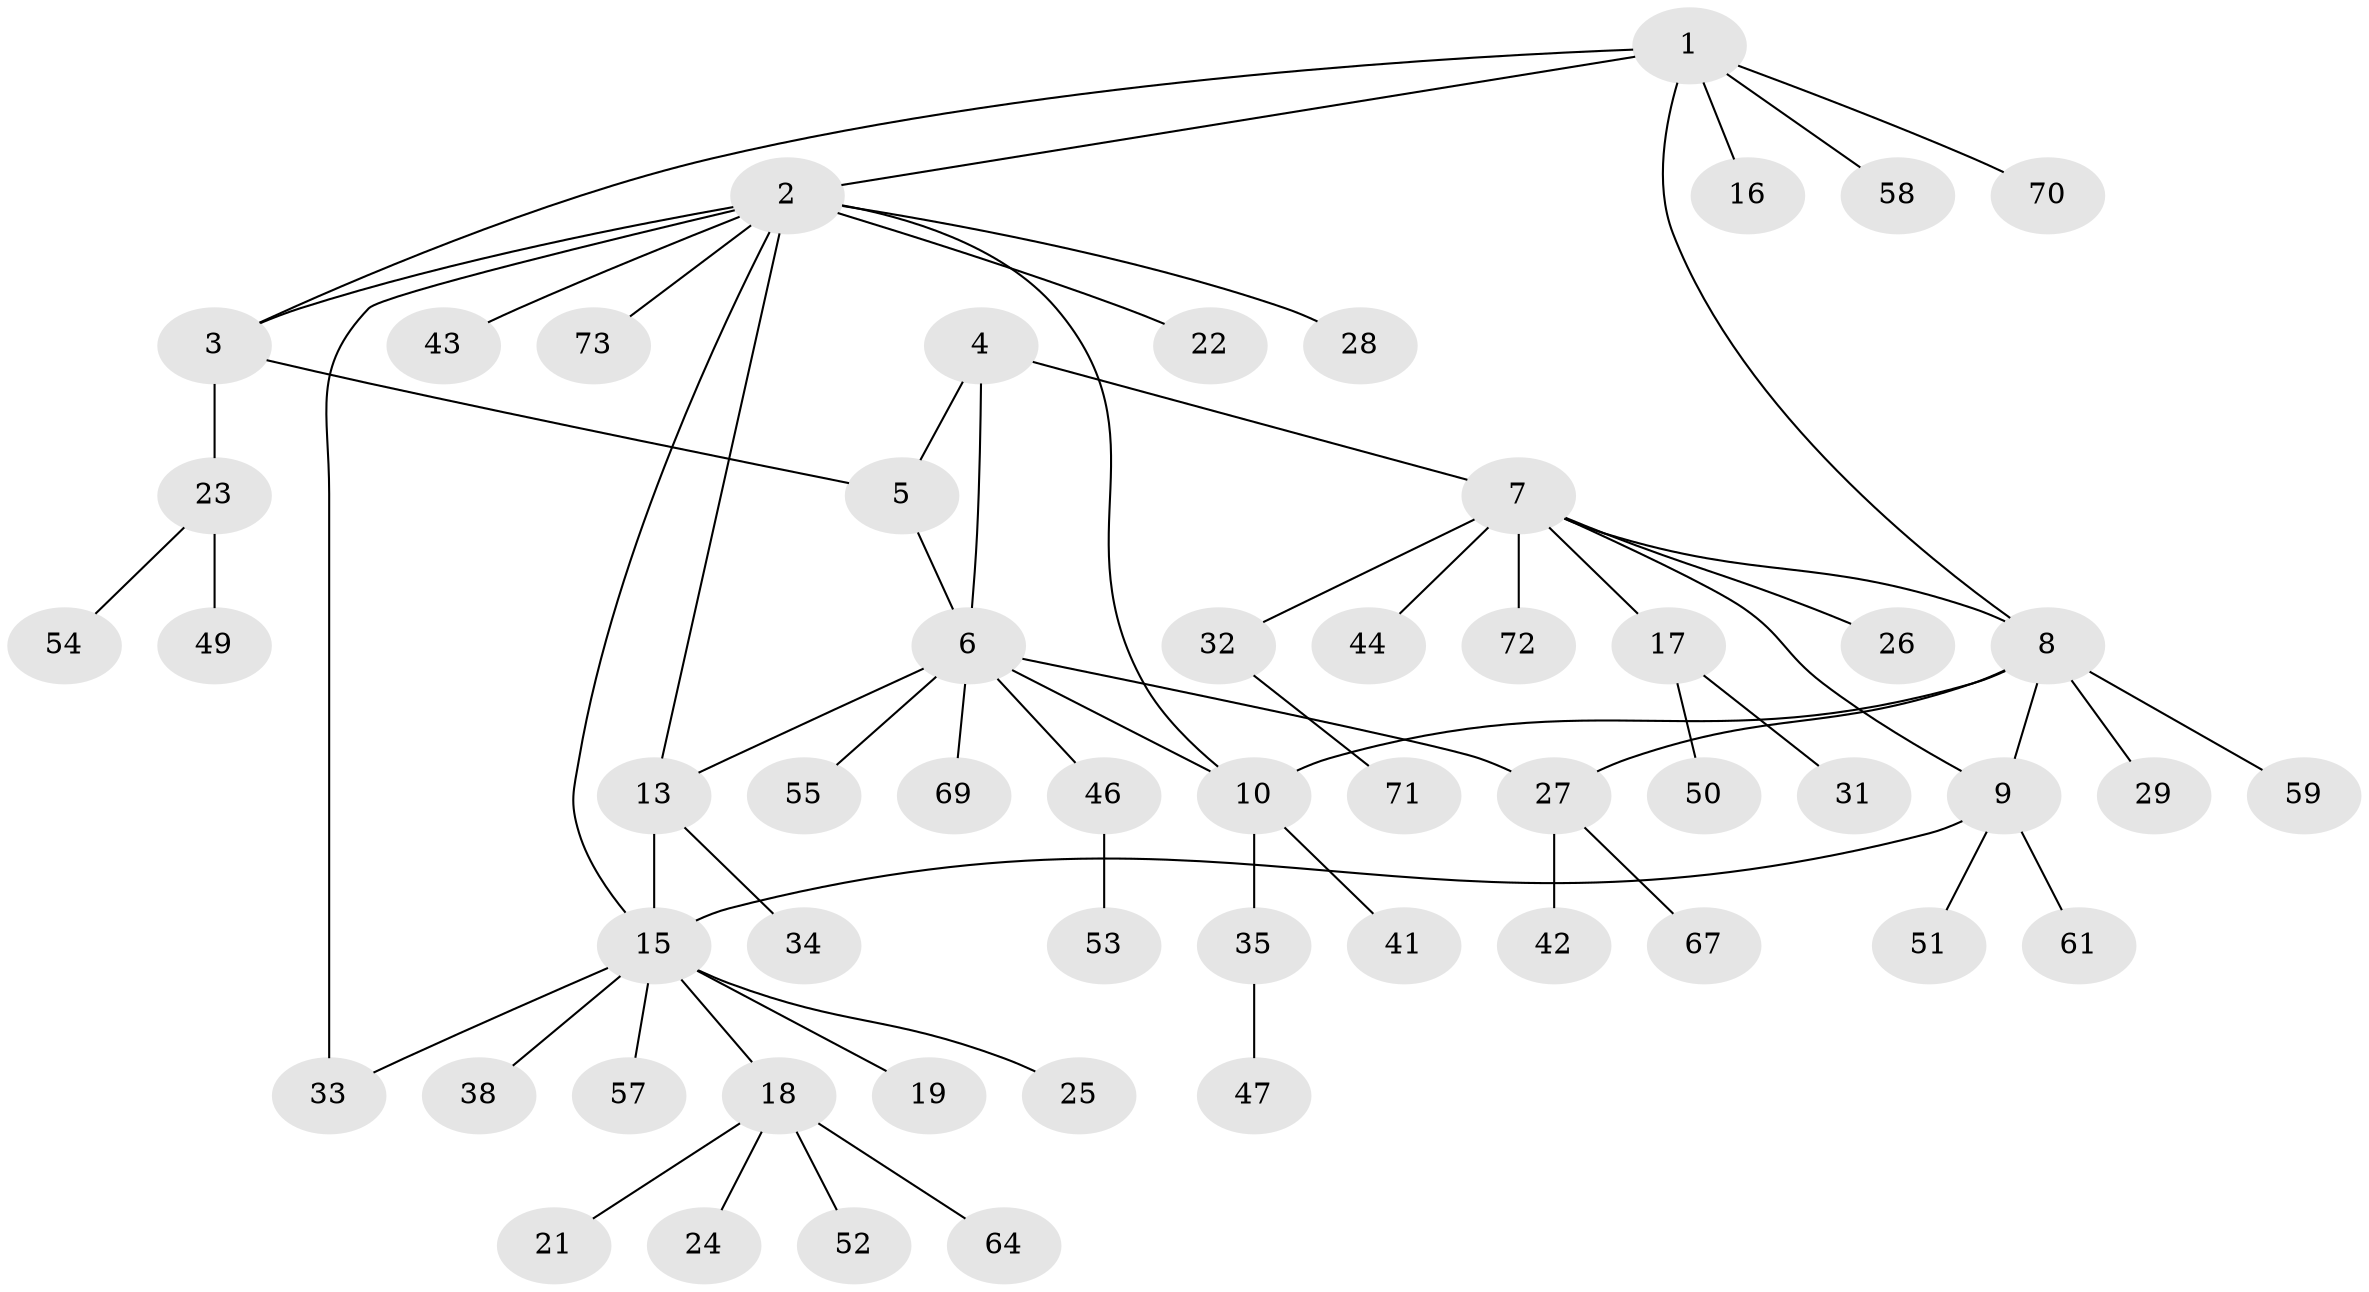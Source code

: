 // original degree distribution, {7: 0.0410958904109589, 6: 0.0547945205479452, 4: 0.0821917808219178, 9: 0.0136986301369863, 8: 0.0136986301369863, 2: 0.0547945205479452, 3: 0.0821917808219178, 11: 0.0136986301369863, 1: 0.6438356164383562}
// Generated by graph-tools (version 1.1) at 2025/42/03/06/25 10:42:13]
// undirected, 55 vertices, 65 edges
graph export_dot {
graph [start="1"]
  node [color=gray90,style=filled];
  1 [super="+39"];
  2 [super="+12"];
  3;
  4 [super="+63"];
  5 [super="+45"];
  6 [super="+56"];
  7 [super="+20"];
  8 [super="+66"];
  9 [super="+40"];
  10 [super="+11"];
  13 [super="+14"];
  15 [super="+37"];
  16;
  17 [super="+60"];
  18 [super="+65"];
  19;
  21;
  22;
  23 [super="+48"];
  24;
  25;
  26;
  27 [super="+30"];
  28;
  29;
  31;
  32 [super="+68"];
  33;
  34;
  35 [super="+36"];
  38;
  41;
  42;
  43;
  44;
  46 [super="+62"];
  47;
  49;
  50;
  51;
  52;
  53;
  54;
  55;
  57;
  58;
  59;
  61;
  64;
  67;
  69;
  70;
  71;
  72;
  73;
  1 -- 2;
  1 -- 3;
  1 -- 8;
  1 -- 16;
  1 -- 58;
  1 -- 70;
  2 -- 3;
  2 -- 13;
  2 -- 22;
  2 -- 28;
  2 -- 33;
  2 -- 73;
  2 -- 10 [weight=2];
  2 -- 43;
  2 -- 15;
  3 -- 5;
  3 -- 23;
  4 -- 5;
  4 -- 6;
  4 -- 7;
  5 -- 6;
  6 -- 10;
  6 -- 27;
  6 -- 46;
  6 -- 55;
  6 -- 69;
  6 -- 13;
  7 -- 8;
  7 -- 9;
  7 -- 17;
  7 -- 44;
  7 -- 72;
  7 -- 32;
  7 -- 26;
  8 -- 9;
  8 -- 10;
  8 -- 27;
  8 -- 29;
  8 -- 59;
  9 -- 15;
  9 -- 51;
  9 -- 61;
  10 -- 35;
  10 -- 41;
  13 -- 15 [weight=2];
  13 -- 34;
  15 -- 18;
  15 -- 19;
  15 -- 25;
  15 -- 33;
  15 -- 38;
  15 -- 57;
  17 -- 31;
  17 -- 50;
  18 -- 21;
  18 -- 24;
  18 -- 52;
  18 -- 64;
  23 -- 49;
  23 -- 54;
  27 -- 67;
  27 -- 42;
  32 -- 71;
  35 -- 47;
  46 -- 53;
}
